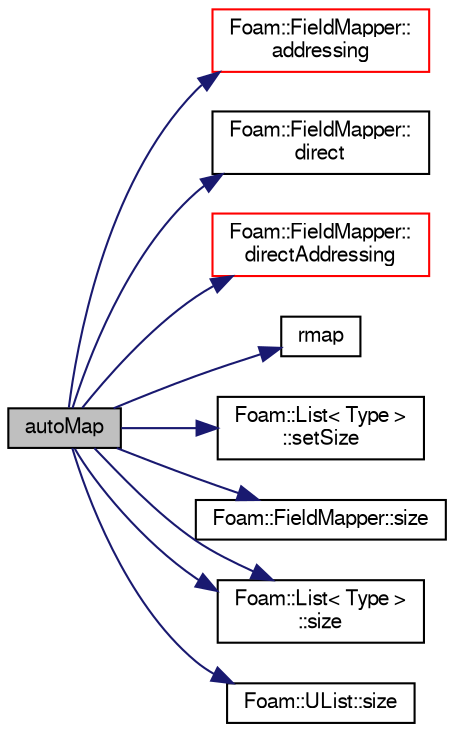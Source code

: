 digraph "autoMap"
{
  bgcolor="transparent";
  edge [fontname="FreeSans",fontsize="10",labelfontname="FreeSans",labelfontsize="10"];
  node [fontname="FreeSans",fontsize="10",shape=record];
  rankdir="LR";
  Node1100 [label="autoMap",height=0.2,width=0.4,color="black", fillcolor="grey75", style="filled", fontcolor="black"];
  Node1100 -> Node1101 [color="midnightblue",fontsize="10",style="solid",fontname="FreeSans"];
  Node1101 [label="Foam::FieldMapper::\laddressing",height=0.2,width=0.4,color="red",URL="$a26474.html#a43030f45388da7ae904b5741ceaf786f"];
  Node1100 -> Node1146 [color="midnightblue",fontsize="10",style="solid",fontname="FreeSans"];
  Node1146 [label="Foam::FieldMapper::\ldirect",height=0.2,width=0.4,color="black",URL="$a26474.html#a2872814a20c47b17897a64b677abac96"];
  Node1100 -> Node1147 [color="midnightblue",fontsize="10",style="solid",fontname="FreeSans"];
  Node1147 [label="Foam::FieldMapper::\ldirectAddressing",height=0.2,width=0.4,color="red",URL="$a26474.html#aaaa9440717bea704bf90dc9f3f1abf9d"];
  Node1100 -> Node1149 [color="midnightblue",fontsize="10",style="solid",fontname="FreeSans"];
  Node1149 [label="rmap",height=0.2,width=0.4,color="black",URL="$a22354.html#abe233fd0f00c5f2012c2a8f57f20f5cb",tooltip="Reverse map the given fvPatchField onto this fvPatchField. "];
  Node1100 -> Node1150 [color="midnightblue",fontsize="10",style="solid",fontname="FreeSans"];
  Node1150 [label="Foam::List\< Type \>\l::setSize",height=0.2,width=0.4,color="black",URL="$a25694.html#aedb985ffeaf1bdbfeccc2a8730405703",tooltip="Reset size of List. "];
  Node1100 -> Node1151 [color="midnightblue",fontsize="10",style="solid",fontname="FreeSans"];
  Node1151 [label="Foam::FieldMapper::size",height=0.2,width=0.4,color="black",URL="$a26474.html#ab50b1cdd1f8dfe0339e7a91f64934c7a"];
  Node1100 -> Node1152 [color="midnightblue",fontsize="10",style="solid",fontname="FreeSans"];
  Node1152 [label="Foam::List\< Type \>\l::size",height=0.2,width=0.4,color="black",URL="$a25694.html#a8a5f6fa29bd4b500caf186f60245b384",tooltip="Override size to be inconsistent with allocated storage. "];
  Node1100 -> Node1152 [color="midnightblue",fontsize="10",style="solid",fontname="FreeSans"];
  Node1100 -> Node1153 [color="midnightblue",fontsize="10",style="solid",fontname="FreeSans"];
  Node1153 [label="Foam::UList::size",height=0.2,width=0.4,color="black",URL="$a25698.html#a47b3bf30da1eb3ab8076b5fbe00e0494",tooltip="Return the number of elements in the UList. "];
}
